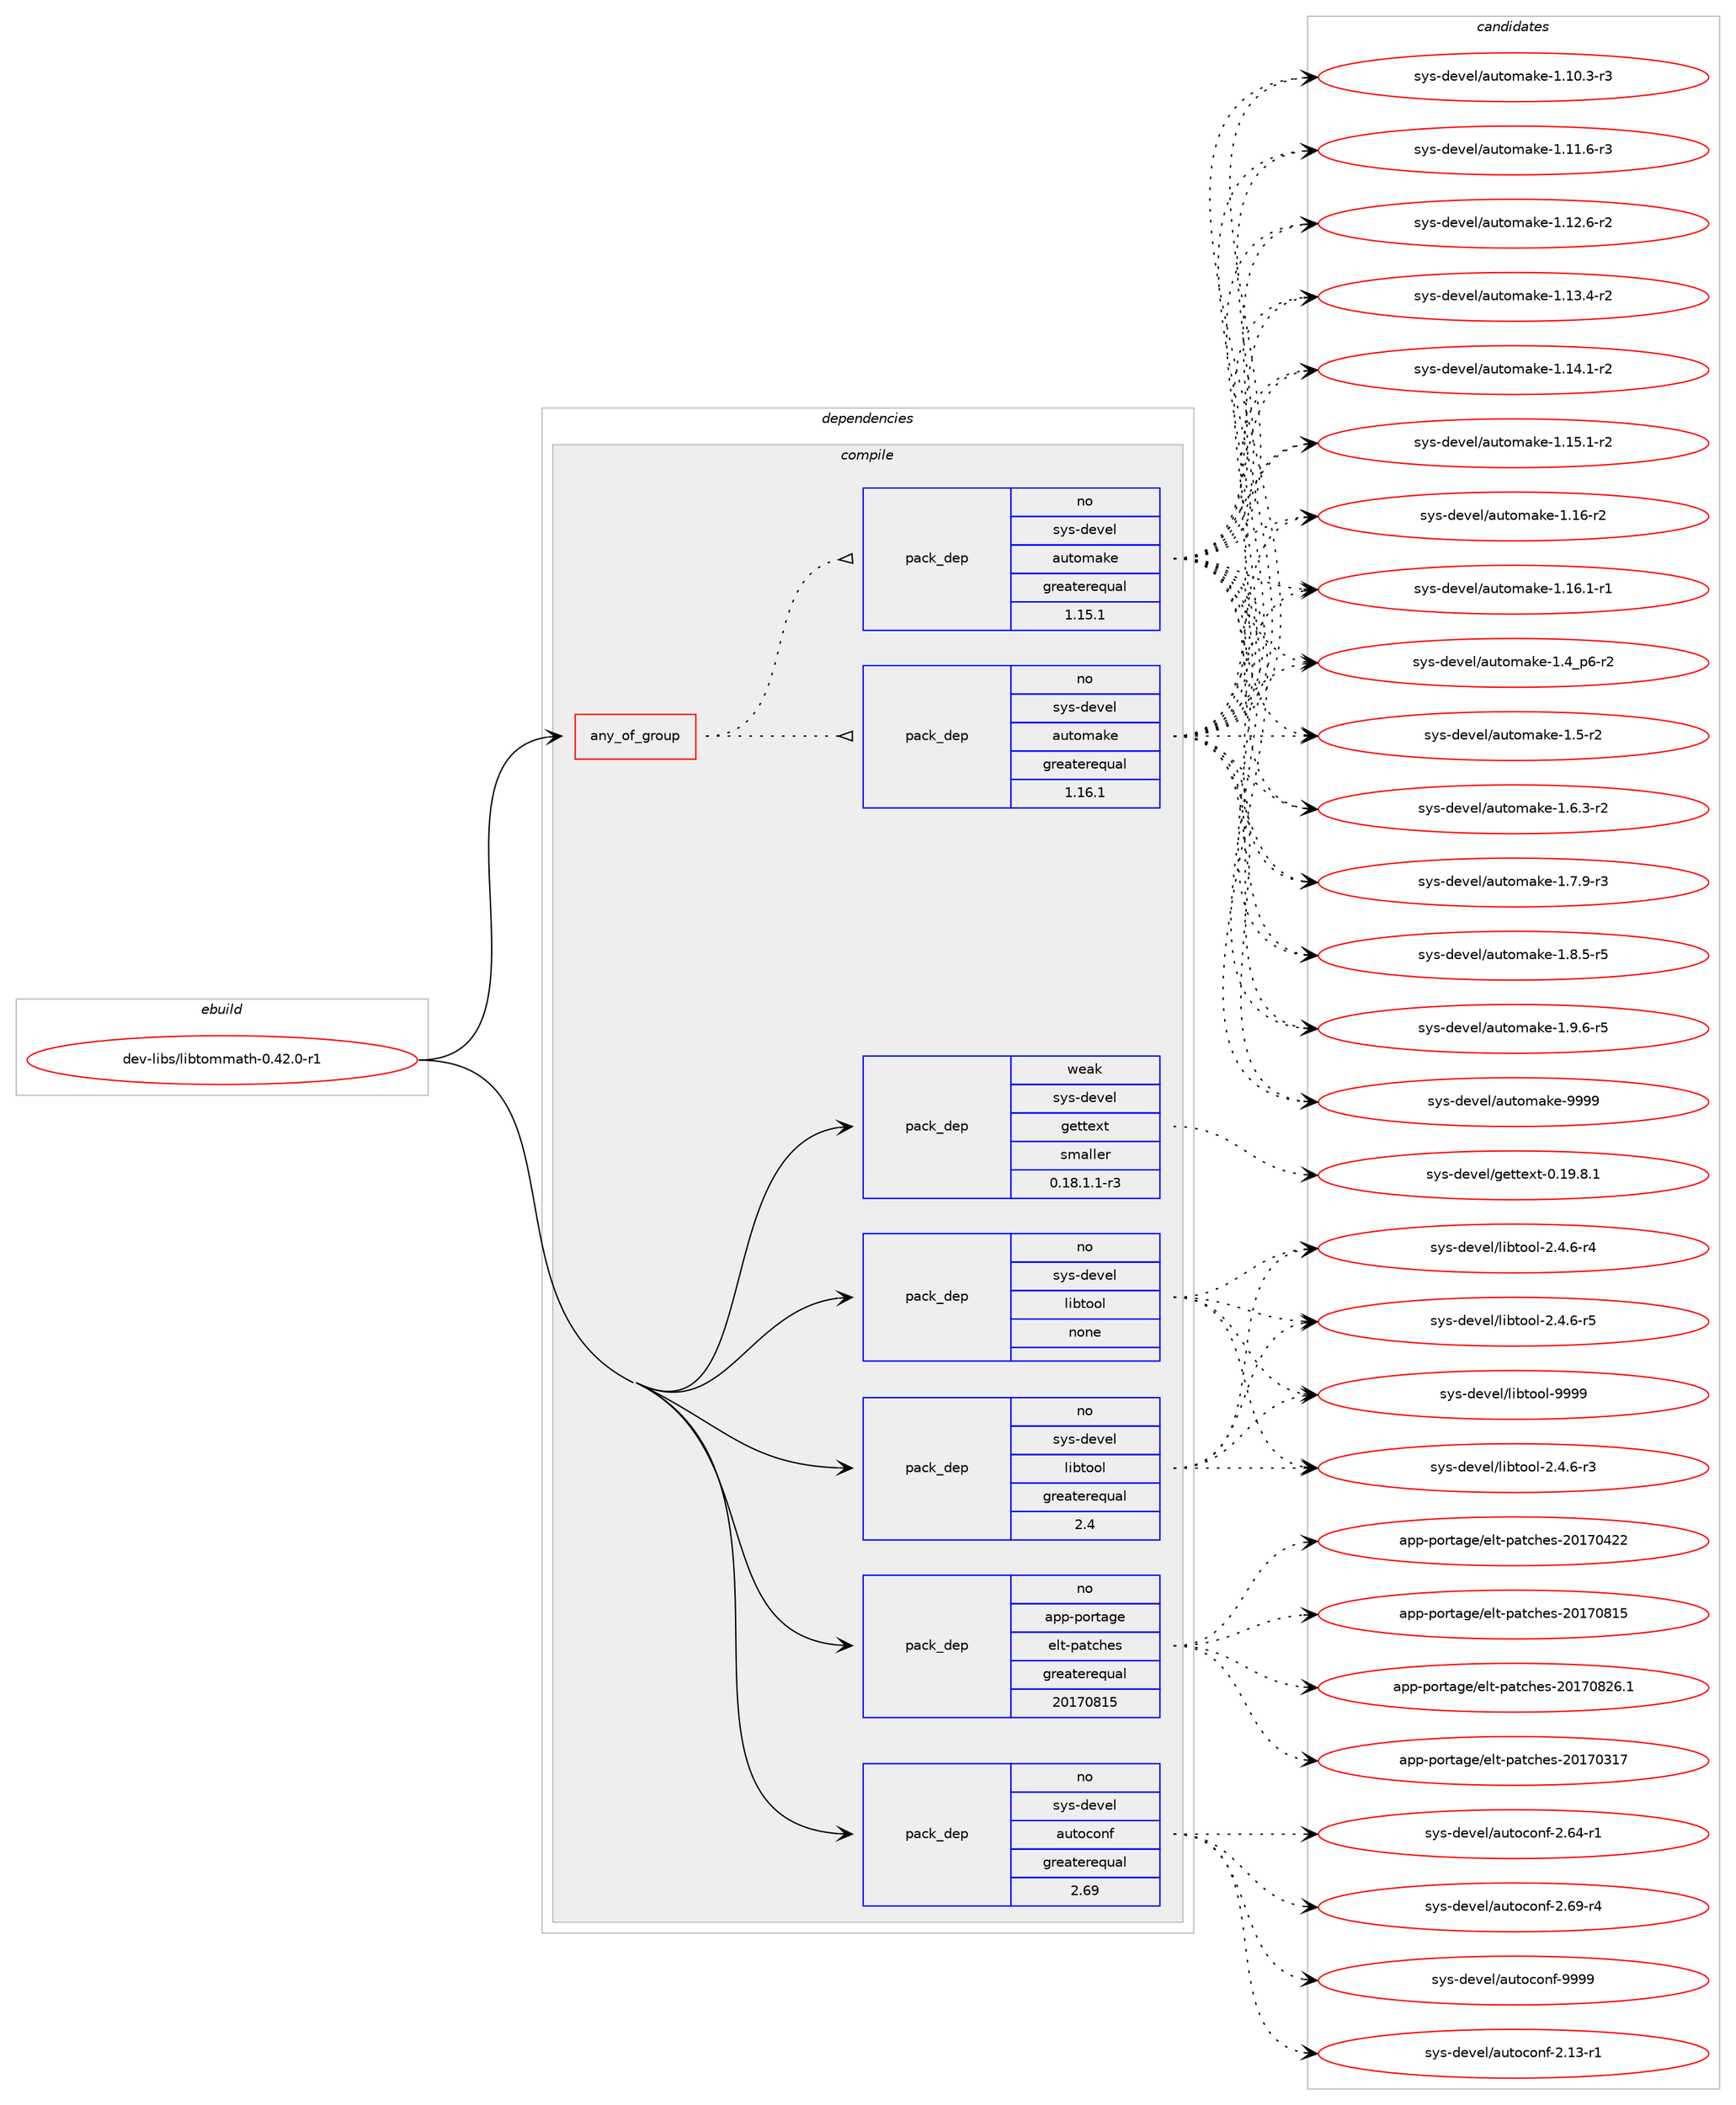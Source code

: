 digraph prolog {

# *************
# Graph options
# *************

newrank=true;
concentrate=true;
compound=true;
graph [rankdir=LR,fontname=Helvetica,fontsize=10,ranksep=1.5];#, ranksep=2.5, nodesep=0.2];
edge  [arrowhead=vee];
node  [fontname=Helvetica,fontsize=10];

# **********
# The ebuild
# **********

subgraph cluster_leftcol {
color=gray;
rank=same;
label=<<i>ebuild</i>>;
id [label="dev-libs/libtommath-0.42.0-r1", color=red, width=4, href="../dev-libs/libtommath-0.42.0-r1.svg"];
}

# ****************
# The dependencies
# ****************

subgraph cluster_midcol {
color=gray;
label=<<i>dependencies</i>>;
subgraph cluster_compile {
fillcolor="#eeeeee";
style=filled;
label=<<i>compile</i>>;
subgraph any22341 {
dependency1369998 [label=<<TABLE BORDER="0" CELLBORDER="1" CELLSPACING="0" CELLPADDING="4"><TR><TD CELLPADDING="10">any_of_group</TD></TR></TABLE>>, shape=none, color=red];subgraph pack980656 {
dependency1369999 [label=<<TABLE BORDER="0" CELLBORDER="1" CELLSPACING="0" CELLPADDING="4" WIDTH="220"><TR><TD ROWSPAN="6" CELLPADDING="30">pack_dep</TD></TR><TR><TD WIDTH="110">no</TD></TR><TR><TD>sys-devel</TD></TR><TR><TD>automake</TD></TR><TR><TD>greaterequal</TD></TR><TR><TD>1.16.1</TD></TR></TABLE>>, shape=none, color=blue];
}
dependency1369998:e -> dependency1369999:w [weight=20,style="dotted",arrowhead="oinv"];
subgraph pack980657 {
dependency1370000 [label=<<TABLE BORDER="0" CELLBORDER="1" CELLSPACING="0" CELLPADDING="4" WIDTH="220"><TR><TD ROWSPAN="6" CELLPADDING="30">pack_dep</TD></TR><TR><TD WIDTH="110">no</TD></TR><TR><TD>sys-devel</TD></TR><TR><TD>automake</TD></TR><TR><TD>greaterequal</TD></TR><TR><TD>1.15.1</TD></TR></TABLE>>, shape=none, color=blue];
}
dependency1369998:e -> dependency1370000:w [weight=20,style="dotted",arrowhead="oinv"];
}
id:e -> dependency1369998:w [weight=20,style="solid",arrowhead="vee"];
subgraph pack980658 {
dependency1370001 [label=<<TABLE BORDER="0" CELLBORDER="1" CELLSPACING="0" CELLPADDING="4" WIDTH="220"><TR><TD ROWSPAN="6" CELLPADDING="30">pack_dep</TD></TR><TR><TD WIDTH="110">no</TD></TR><TR><TD>app-portage</TD></TR><TR><TD>elt-patches</TD></TR><TR><TD>greaterequal</TD></TR><TR><TD>20170815</TD></TR></TABLE>>, shape=none, color=blue];
}
id:e -> dependency1370001:w [weight=20,style="solid",arrowhead="vee"];
subgraph pack980659 {
dependency1370002 [label=<<TABLE BORDER="0" CELLBORDER="1" CELLSPACING="0" CELLPADDING="4" WIDTH="220"><TR><TD ROWSPAN="6" CELLPADDING="30">pack_dep</TD></TR><TR><TD WIDTH="110">no</TD></TR><TR><TD>sys-devel</TD></TR><TR><TD>autoconf</TD></TR><TR><TD>greaterequal</TD></TR><TR><TD>2.69</TD></TR></TABLE>>, shape=none, color=blue];
}
id:e -> dependency1370002:w [weight=20,style="solid",arrowhead="vee"];
subgraph pack980660 {
dependency1370003 [label=<<TABLE BORDER="0" CELLBORDER="1" CELLSPACING="0" CELLPADDING="4" WIDTH="220"><TR><TD ROWSPAN="6" CELLPADDING="30">pack_dep</TD></TR><TR><TD WIDTH="110">no</TD></TR><TR><TD>sys-devel</TD></TR><TR><TD>libtool</TD></TR><TR><TD>greaterequal</TD></TR><TR><TD>2.4</TD></TR></TABLE>>, shape=none, color=blue];
}
id:e -> dependency1370003:w [weight=20,style="solid",arrowhead="vee"];
subgraph pack980661 {
dependency1370004 [label=<<TABLE BORDER="0" CELLBORDER="1" CELLSPACING="0" CELLPADDING="4" WIDTH="220"><TR><TD ROWSPAN="6" CELLPADDING="30">pack_dep</TD></TR><TR><TD WIDTH="110">no</TD></TR><TR><TD>sys-devel</TD></TR><TR><TD>libtool</TD></TR><TR><TD>none</TD></TR><TR><TD></TD></TR></TABLE>>, shape=none, color=blue];
}
id:e -> dependency1370004:w [weight=20,style="solid",arrowhead="vee"];
subgraph pack980662 {
dependency1370005 [label=<<TABLE BORDER="0" CELLBORDER="1" CELLSPACING="0" CELLPADDING="4" WIDTH="220"><TR><TD ROWSPAN="6" CELLPADDING="30">pack_dep</TD></TR><TR><TD WIDTH="110">weak</TD></TR><TR><TD>sys-devel</TD></TR><TR><TD>gettext</TD></TR><TR><TD>smaller</TD></TR><TR><TD>0.18.1.1-r3</TD></TR></TABLE>>, shape=none, color=blue];
}
id:e -> dependency1370005:w [weight=20,style="solid",arrowhead="vee"];
}
subgraph cluster_compileandrun {
fillcolor="#eeeeee";
style=filled;
label=<<i>compile and run</i>>;
}
subgraph cluster_run {
fillcolor="#eeeeee";
style=filled;
label=<<i>run</i>>;
}
}

# **************
# The candidates
# **************

subgraph cluster_choices {
rank=same;
color=gray;
label=<<i>candidates</i>>;

subgraph choice980656 {
color=black;
nodesep=1;
choice11512111545100101118101108479711711611110997107101454946494846514511451 [label="sys-devel/automake-1.10.3-r3", color=red, width=4,href="../sys-devel/automake-1.10.3-r3.svg"];
choice11512111545100101118101108479711711611110997107101454946494946544511451 [label="sys-devel/automake-1.11.6-r3", color=red, width=4,href="../sys-devel/automake-1.11.6-r3.svg"];
choice11512111545100101118101108479711711611110997107101454946495046544511450 [label="sys-devel/automake-1.12.6-r2", color=red, width=4,href="../sys-devel/automake-1.12.6-r2.svg"];
choice11512111545100101118101108479711711611110997107101454946495146524511450 [label="sys-devel/automake-1.13.4-r2", color=red, width=4,href="../sys-devel/automake-1.13.4-r2.svg"];
choice11512111545100101118101108479711711611110997107101454946495246494511450 [label="sys-devel/automake-1.14.1-r2", color=red, width=4,href="../sys-devel/automake-1.14.1-r2.svg"];
choice11512111545100101118101108479711711611110997107101454946495346494511450 [label="sys-devel/automake-1.15.1-r2", color=red, width=4,href="../sys-devel/automake-1.15.1-r2.svg"];
choice1151211154510010111810110847971171161111099710710145494649544511450 [label="sys-devel/automake-1.16-r2", color=red, width=4,href="../sys-devel/automake-1.16-r2.svg"];
choice11512111545100101118101108479711711611110997107101454946495446494511449 [label="sys-devel/automake-1.16.1-r1", color=red, width=4,href="../sys-devel/automake-1.16.1-r1.svg"];
choice115121115451001011181011084797117116111109971071014549465295112544511450 [label="sys-devel/automake-1.4_p6-r2", color=red, width=4,href="../sys-devel/automake-1.4_p6-r2.svg"];
choice11512111545100101118101108479711711611110997107101454946534511450 [label="sys-devel/automake-1.5-r2", color=red, width=4,href="../sys-devel/automake-1.5-r2.svg"];
choice115121115451001011181011084797117116111109971071014549465446514511450 [label="sys-devel/automake-1.6.3-r2", color=red, width=4,href="../sys-devel/automake-1.6.3-r2.svg"];
choice115121115451001011181011084797117116111109971071014549465546574511451 [label="sys-devel/automake-1.7.9-r3", color=red, width=4,href="../sys-devel/automake-1.7.9-r3.svg"];
choice115121115451001011181011084797117116111109971071014549465646534511453 [label="sys-devel/automake-1.8.5-r5", color=red, width=4,href="../sys-devel/automake-1.8.5-r5.svg"];
choice115121115451001011181011084797117116111109971071014549465746544511453 [label="sys-devel/automake-1.9.6-r5", color=red, width=4,href="../sys-devel/automake-1.9.6-r5.svg"];
choice115121115451001011181011084797117116111109971071014557575757 [label="sys-devel/automake-9999", color=red, width=4,href="../sys-devel/automake-9999.svg"];
dependency1369999:e -> choice11512111545100101118101108479711711611110997107101454946494846514511451:w [style=dotted,weight="100"];
dependency1369999:e -> choice11512111545100101118101108479711711611110997107101454946494946544511451:w [style=dotted,weight="100"];
dependency1369999:e -> choice11512111545100101118101108479711711611110997107101454946495046544511450:w [style=dotted,weight="100"];
dependency1369999:e -> choice11512111545100101118101108479711711611110997107101454946495146524511450:w [style=dotted,weight="100"];
dependency1369999:e -> choice11512111545100101118101108479711711611110997107101454946495246494511450:w [style=dotted,weight="100"];
dependency1369999:e -> choice11512111545100101118101108479711711611110997107101454946495346494511450:w [style=dotted,weight="100"];
dependency1369999:e -> choice1151211154510010111810110847971171161111099710710145494649544511450:w [style=dotted,weight="100"];
dependency1369999:e -> choice11512111545100101118101108479711711611110997107101454946495446494511449:w [style=dotted,weight="100"];
dependency1369999:e -> choice115121115451001011181011084797117116111109971071014549465295112544511450:w [style=dotted,weight="100"];
dependency1369999:e -> choice11512111545100101118101108479711711611110997107101454946534511450:w [style=dotted,weight="100"];
dependency1369999:e -> choice115121115451001011181011084797117116111109971071014549465446514511450:w [style=dotted,weight="100"];
dependency1369999:e -> choice115121115451001011181011084797117116111109971071014549465546574511451:w [style=dotted,weight="100"];
dependency1369999:e -> choice115121115451001011181011084797117116111109971071014549465646534511453:w [style=dotted,weight="100"];
dependency1369999:e -> choice115121115451001011181011084797117116111109971071014549465746544511453:w [style=dotted,weight="100"];
dependency1369999:e -> choice115121115451001011181011084797117116111109971071014557575757:w [style=dotted,weight="100"];
}
subgraph choice980657 {
color=black;
nodesep=1;
choice11512111545100101118101108479711711611110997107101454946494846514511451 [label="sys-devel/automake-1.10.3-r3", color=red, width=4,href="../sys-devel/automake-1.10.3-r3.svg"];
choice11512111545100101118101108479711711611110997107101454946494946544511451 [label="sys-devel/automake-1.11.6-r3", color=red, width=4,href="../sys-devel/automake-1.11.6-r3.svg"];
choice11512111545100101118101108479711711611110997107101454946495046544511450 [label="sys-devel/automake-1.12.6-r2", color=red, width=4,href="../sys-devel/automake-1.12.6-r2.svg"];
choice11512111545100101118101108479711711611110997107101454946495146524511450 [label="sys-devel/automake-1.13.4-r2", color=red, width=4,href="../sys-devel/automake-1.13.4-r2.svg"];
choice11512111545100101118101108479711711611110997107101454946495246494511450 [label="sys-devel/automake-1.14.1-r2", color=red, width=4,href="../sys-devel/automake-1.14.1-r2.svg"];
choice11512111545100101118101108479711711611110997107101454946495346494511450 [label="sys-devel/automake-1.15.1-r2", color=red, width=4,href="../sys-devel/automake-1.15.1-r2.svg"];
choice1151211154510010111810110847971171161111099710710145494649544511450 [label="sys-devel/automake-1.16-r2", color=red, width=4,href="../sys-devel/automake-1.16-r2.svg"];
choice11512111545100101118101108479711711611110997107101454946495446494511449 [label="sys-devel/automake-1.16.1-r1", color=red, width=4,href="../sys-devel/automake-1.16.1-r1.svg"];
choice115121115451001011181011084797117116111109971071014549465295112544511450 [label="sys-devel/automake-1.4_p6-r2", color=red, width=4,href="../sys-devel/automake-1.4_p6-r2.svg"];
choice11512111545100101118101108479711711611110997107101454946534511450 [label="sys-devel/automake-1.5-r2", color=red, width=4,href="../sys-devel/automake-1.5-r2.svg"];
choice115121115451001011181011084797117116111109971071014549465446514511450 [label="sys-devel/automake-1.6.3-r2", color=red, width=4,href="../sys-devel/automake-1.6.3-r2.svg"];
choice115121115451001011181011084797117116111109971071014549465546574511451 [label="sys-devel/automake-1.7.9-r3", color=red, width=4,href="../sys-devel/automake-1.7.9-r3.svg"];
choice115121115451001011181011084797117116111109971071014549465646534511453 [label="sys-devel/automake-1.8.5-r5", color=red, width=4,href="../sys-devel/automake-1.8.5-r5.svg"];
choice115121115451001011181011084797117116111109971071014549465746544511453 [label="sys-devel/automake-1.9.6-r5", color=red, width=4,href="../sys-devel/automake-1.9.6-r5.svg"];
choice115121115451001011181011084797117116111109971071014557575757 [label="sys-devel/automake-9999", color=red, width=4,href="../sys-devel/automake-9999.svg"];
dependency1370000:e -> choice11512111545100101118101108479711711611110997107101454946494846514511451:w [style=dotted,weight="100"];
dependency1370000:e -> choice11512111545100101118101108479711711611110997107101454946494946544511451:w [style=dotted,weight="100"];
dependency1370000:e -> choice11512111545100101118101108479711711611110997107101454946495046544511450:w [style=dotted,weight="100"];
dependency1370000:e -> choice11512111545100101118101108479711711611110997107101454946495146524511450:w [style=dotted,weight="100"];
dependency1370000:e -> choice11512111545100101118101108479711711611110997107101454946495246494511450:w [style=dotted,weight="100"];
dependency1370000:e -> choice11512111545100101118101108479711711611110997107101454946495346494511450:w [style=dotted,weight="100"];
dependency1370000:e -> choice1151211154510010111810110847971171161111099710710145494649544511450:w [style=dotted,weight="100"];
dependency1370000:e -> choice11512111545100101118101108479711711611110997107101454946495446494511449:w [style=dotted,weight="100"];
dependency1370000:e -> choice115121115451001011181011084797117116111109971071014549465295112544511450:w [style=dotted,weight="100"];
dependency1370000:e -> choice11512111545100101118101108479711711611110997107101454946534511450:w [style=dotted,weight="100"];
dependency1370000:e -> choice115121115451001011181011084797117116111109971071014549465446514511450:w [style=dotted,weight="100"];
dependency1370000:e -> choice115121115451001011181011084797117116111109971071014549465546574511451:w [style=dotted,weight="100"];
dependency1370000:e -> choice115121115451001011181011084797117116111109971071014549465646534511453:w [style=dotted,weight="100"];
dependency1370000:e -> choice115121115451001011181011084797117116111109971071014549465746544511453:w [style=dotted,weight="100"];
dependency1370000:e -> choice115121115451001011181011084797117116111109971071014557575757:w [style=dotted,weight="100"];
}
subgraph choice980658 {
color=black;
nodesep=1;
choice97112112451121111141169710310147101108116451129711699104101115455048495548514955 [label="app-portage/elt-patches-20170317", color=red, width=4,href="../app-portage/elt-patches-20170317.svg"];
choice97112112451121111141169710310147101108116451129711699104101115455048495548525050 [label="app-portage/elt-patches-20170422", color=red, width=4,href="../app-portage/elt-patches-20170422.svg"];
choice97112112451121111141169710310147101108116451129711699104101115455048495548564953 [label="app-portage/elt-patches-20170815", color=red, width=4,href="../app-portage/elt-patches-20170815.svg"];
choice971121124511211111411697103101471011081164511297116991041011154550484955485650544649 [label="app-portage/elt-patches-20170826.1", color=red, width=4,href="../app-portage/elt-patches-20170826.1.svg"];
dependency1370001:e -> choice97112112451121111141169710310147101108116451129711699104101115455048495548514955:w [style=dotted,weight="100"];
dependency1370001:e -> choice97112112451121111141169710310147101108116451129711699104101115455048495548525050:w [style=dotted,weight="100"];
dependency1370001:e -> choice97112112451121111141169710310147101108116451129711699104101115455048495548564953:w [style=dotted,weight="100"];
dependency1370001:e -> choice971121124511211111411697103101471011081164511297116991041011154550484955485650544649:w [style=dotted,weight="100"];
}
subgraph choice980659 {
color=black;
nodesep=1;
choice1151211154510010111810110847971171161119911111010245504649514511449 [label="sys-devel/autoconf-2.13-r1", color=red, width=4,href="../sys-devel/autoconf-2.13-r1.svg"];
choice1151211154510010111810110847971171161119911111010245504654524511449 [label="sys-devel/autoconf-2.64-r1", color=red, width=4,href="../sys-devel/autoconf-2.64-r1.svg"];
choice1151211154510010111810110847971171161119911111010245504654574511452 [label="sys-devel/autoconf-2.69-r4", color=red, width=4,href="../sys-devel/autoconf-2.69-r4.svg"];
choice115121115451001011181011084797117116111991111101024557575757 [label="sys-devel/autoconf-9999", color=red, width=4,href="../sys-devel/autoconf-9999.svg"];
dependency1370002:e -> choice1151211154510010111810110847971171161119911111010245504649514511449:w [style=dotted,weight="100"];
dependency1370002:e -> choice1151211154510010111810110847971171161119911111010245504654524511449:w [style=dotted,weight="100"];
dependency1370002:e -> choice1151211154510010111810110847971171161119911111010245504654574511452:w [style=dotted,weight="100"];
dependency1370002:e -> choice115121115451001011181011084797117116111991111101024557575757:w [style=dotted,weight="100"];
}
subgraph choice980660 {
color=black;
nodesep=1;
choice1151211154510010111810110847108105981161111111084550465246544511451 [label="sys-devel/libtool-2.4.6-r3", color=red, width=4,href="../sys-devel/libtool-2.4.6-r3.svg"];
choice1151211154510010111810110847108105981161111111084550465246544511452 [label="sys-devel/libtool-2.4.6-r4", color=red, width=4,href="../sys-devel/libtool-2.4.6-r4.svg"];
choice1151211154510010111810110847108105981161111111084550465246544511453 [label="sys-devel/libtool-2.4.6-r5", color=red, width=4,href="../sys-devel/libtool-2.4.6-r5.svg"];
choice1151211154510010111810110847108105981161111111084557575757 [label="sys-devel/libtool-9999", color=red, width=4,href="../sys-devel/libtool-9999.svg"];
dependency1370003:e -> choice1151211154510010111810110847108105981161111111084550465246544511451:w [style=dotted,weight="100"];
dependency1370003:e -> choice1151211154510010111810110847108105981161111111084550465246544511452:w [style=dotted,weight="100"];
dependency1370003:e -> choice1151211154510010111810110847108105981161111111084550465246544511453:w [style=dotted,weight="100"];
dependency1370003:e -> choice1151211154510010111810110847108105981161111111084557575757:w [style=dotted,weight="100"];
}
subgraph choice980661 {
color=black;
nodesep=1;
choice1151211154510010111810110847108105981161111111084550465246544511451 [label="sys-devel/libtool-2.4.6-r3", color=red, width=4,href="../sys-devel/libtool-2.4.6-r3.svg"];
choice1151211154510010111810110847108105981161111111084550465246544511452 [label="sys-devel/libtool-2.4.6-r4", color=red, width=4,href="../sys-devel/libtool-2.4.6-r4.svg"];
choice1151211154510010111810110847108105981161111111084550465246544511453 [label="sys-devel/libtool-2.4.6-r5", color=red, width=4,href="../sys-devel/libtool-2.4.6-r5.svg"];
choice1151211154510010111810110847108105981161111111084557575757 [label="sys-devel/libtool-9999", color=red, width=4,href="../sys-devel/libtool-9999.svg"];
dependency1370004:e -> choice1151211154510010111810110847108105981161111111084550465246544511451:w [style=dotted,weight="100"];
dependency1370004:e -> choice1151211154510010111810110847108105981161111111084550465246544511452:w [style=dotted,weight="100"];
dependency1370004:e -> choice1151211154510010111810110847108105981161111111084550465246544511453:w [style=dotted,weight="100"];
dependency1370004:e -> choice1151211154510010111810110847108105981161111111084557575757:w [style=dotted,weight="100"];
}
subgraph choice980662 {
color=black;
nodesep=1;
choice1151211154510010111810110847103101116116101120116454846495746564649 [label="sys-devel/gettext-0.19.8.1", color=red, width=4,href="../sys-devel/gettext-0.19.8.1.svg"];
dependency1370005:e -> choice1151211154510010111810110847103101116116101120116454846495746564649:w [style=dotted,weight="100"];
}
}

}
